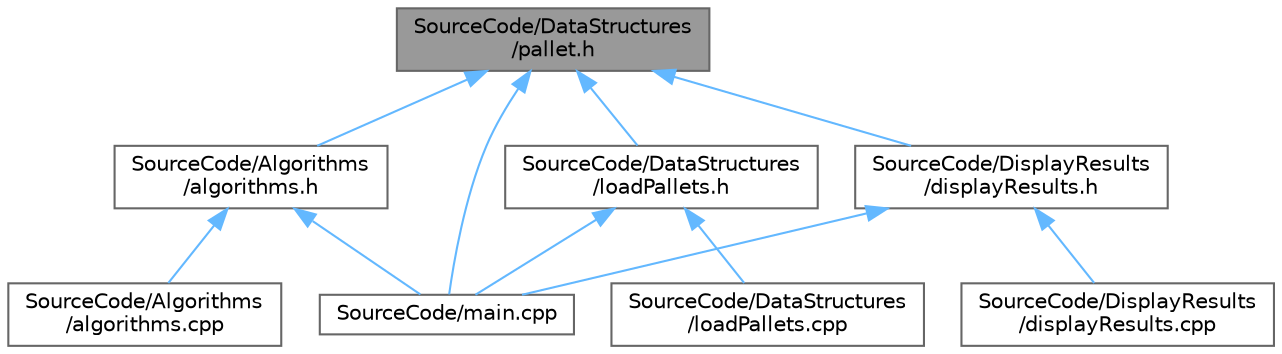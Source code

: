digraph "SourceCode/DataStructures/pallet.h"
{
 // LATEX_PDF_SIZE
  bgcolor="transparent";
  edge [fontname=Helvetica,fontsize=10,labelfontname=Helvetica,labelfontsize=10];
  node [fontname=Helvetica,fontsize=10,shape=box,height=0.2,width=0.4];
  Node1 [id="Node000001",label="SourceCode/DataStructures\l/pallet.h",height=0.2,width=0.4,color="gray40", fillcolor="grey60", style="filled", fontcolor="black",tooltip="Definition of the Pallet structure."];
  Node1 -> Node2 [id="edge1_Node000001_Node000002",dir="back",color="steelblue1",style="solid",tooltip=" "];
  Node2 [id="Node000002",label="SourceCode/Algorithms\l/algorithms.h",height=0.2,width=0.4,color="grey40", fillcolor="white", style="filled",URL="$algorithms_8h.html",tooltip="This file contains the declarations of various algorithms for solving the pallet packing problem."];
  Node2 -> Node3 [id="edge2_Node000002_Node000003",dir="back",color="steelblue1",style="solid",tooltip=" "];
  Node3 [id="Node000003",label="SourceCode/Algorithms\l/algorithms.cpp",height=0.2,width=0.4,color="grey40", fillcolor="white", style="filled",URL="$algorithms_8cpp.html",tooltip="This file contains the implementations of various algorithms for solving the pallet packing problem d..."];
  Node2 -> Node4 [id="edge3_Node000002_Node000004",dir="back",color="steelblue1",style="solid",tooltip=" "];
  Node4 [id="Node000004",label="SourceCode/main.cpp",height=0.2,width=0.4,color="grey40", fillcolor="white", style="filled",URL="$main_8cpp.html",tooltip=" "];
  Node1 -> Node5 [id="edge4_Node000001_Node000005",dir="back",color="steelblue1",style="solid",tooltip=" "];
  Node5 [id="Node000005",label="SourceCode/DataStructures\l/loadPallets.h",height=0.2,width=0.4,color="grey40", fillcolor="white", style="filled",URL="$loadPallets_8h.html",tooltip="Function declaration for loading pallets data from a CSV file."];
  Node5 -> Node6 [id="edge5_Node000005_Node000006",dir="back",color="steelblue1",style="solid",tooltip=" "];
  Node6 [id="Node000006",label="SourceCode/DataStructures\l/loadPallets.cpp",height=0.2,width=0.4,color="grey40", fillcolor="white", style="filled",URL="$loadPallets_8cpp.html",tooltip="Function implementation for loading pallets data from a CSV file."];
  Node5 -> Node4 [id="edge6_Node000005_Node000004",dir="back",color="steelblue1",style="solid",tooltip=" "];
  Node1 -> Node7 [id="edge7_Node000001_Node000007",dir="back",color="steelblue1",style="solid",tooltip=" "];
  Node7 [id="Node000007",label="SourceCode/DisplayResults\l/displayResults.h",height=0.2,width=0.4,color="grey40", fillcolor="white", style="filled",URL="$displayResults_8h.html",tooltip="This file contains the declaration of the function to display the results of the algorithms."];
  Node7 -> Node8 [id="edge8_Node000007_Node000008",dir="back",color="steelblue1",style="solid",tooltip=" "];
  Node8 [id="Node000008",label="SourceCode/DisplayResults\l/displayResults.cpp",height=0.2,width=0.4,color="grey40", fillcolor="white", style="filled",URL="$displayResults_8cpp.html",tooltip="This file contains the implementation of the function to display the results of the algorithms declar..."];
  Node7 -> Node4 [id="edge9_Node000007_Node000004",dir="back",color="steelblue1",style="solid",tooltip=" "];
  Node1 -> Node4 [id="edge10_Node000001_Node000004",dir="back",color="steelblue1",style="solid",tooltip=" "];
}
